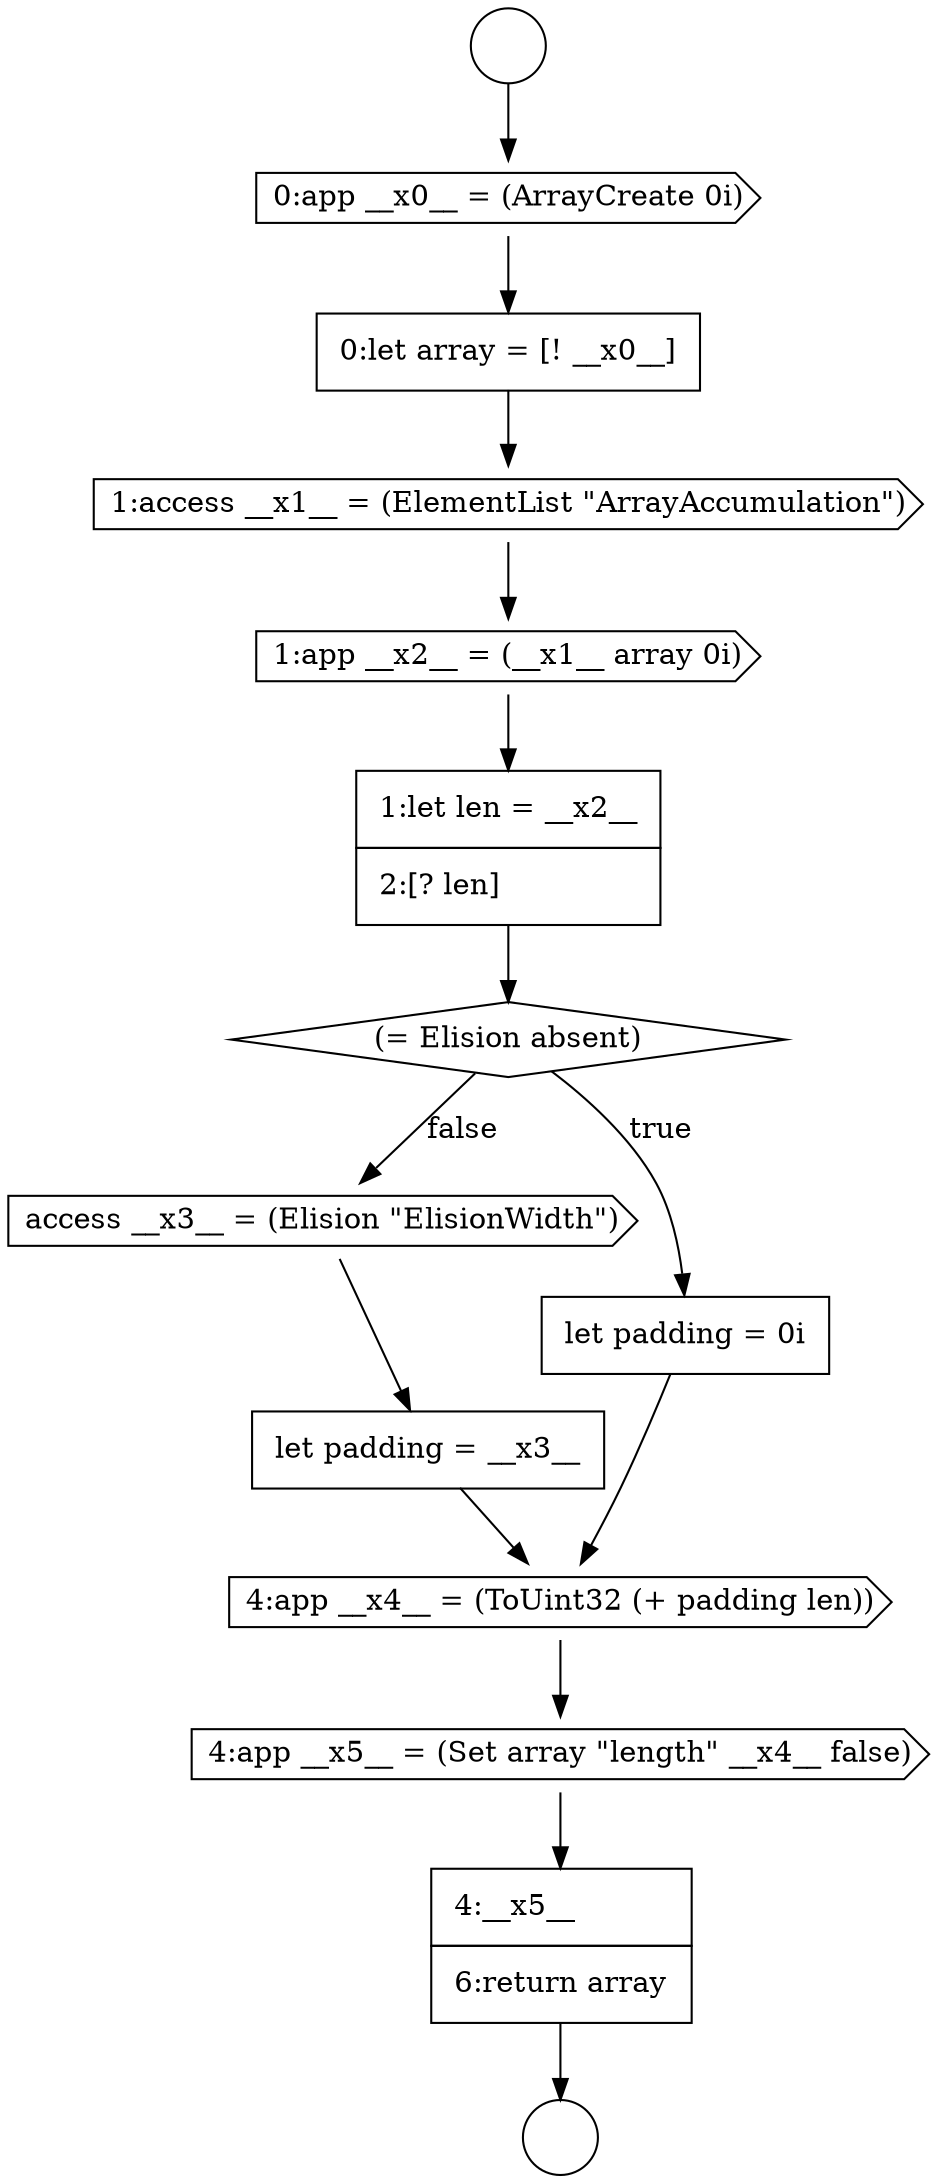 digraph {
  node3616 [shape=cds, label=<<font color="black">access __x3__ = (Elision &quot;ElisionWidth&quot;)</font>> color="black" fillcolor="white" style=filled]
  node3610 [shape=none, margin=0, label=<<font color="black">
    <table border="0" cellborder="1" cellspacing="0" cellpadding="10">
      <tr><td align="left">0:let array = [! __x0__]</td></tr>
    </table>
  </font>> color="black" fillcolor="white" style=filled]
  node3618 [shape=cds, label=<<font color="black">4:app __x4__ = (ToUint32 (+ padding len))</font>> color="black" fillcolor="white" style=filled]
  node3615 [shape=none, margin=0, label=<<font color="black">
    <table border="0" cellborder="1" cellspacing="0" cellpadding="10">
      <tr><td align="left">let padding = 0i</td></tr>
    </table>
  </font>> color="black" fillcolor="white" style=filled]
  node3611 [shape=cds, label=<<font color="black">1:access __x1__ = (ElementList &quot;ArrayAccumulation&quot;)</font>> color="black" fillcolor="white" style=filled]
  node3607 [shape=circle label=" " color="black" fillcolor="white" style=filled]
  node3609 [shape=cds, label=<<font color="black">0:app __x0__ = (ArrayCreate 0i)</font>> color="black" fillcolor="white" style=filled]
  node3619 [shape=cds, label=<<font color="black">4:app __x5__ = (Set array &quot;length&quot; __x4__ false)</font>> color="black" fillcolor="white" style=filled]
  node3614 [shape=diamond, label=<<font color="black">(= Elision absent)</font>> color="black" fillcolor="white" style=filled]
  node3608 [shape=circle label=" " color="black" fillcolor="white" style=filled]
  node3620 [shape=none, margin=0, label=<<font color="black">
    <table border="0" cellborder="1" cellspacing="0" cellpadding="10">
      <tr><td align="left">4:__x5__</td></tr>
      <tr><td align="left">6:return array</td></tr>
    </table>
  </font>> color="black" fillcolor="white" style=filled]
  node3613 [shape=none, margin=0, label=<<font color="black">
    <table border="0" cellborder="1" cellspacing="0" cellpadding="10">
      <tr><td align="left">1:let len = __x2__</td></tr>
      <tr><td align="left">2:[? len]</td></tr>
    </table>
  </font>> color="black" fillcolor="white" style=filled]
  node3617 [shape=none, margin=0, label=<<font color="black">
    <table border="0" cellborder="1" cellspacing="0" cellpadding="10">
      <tr><td align="left">let padding = __x3__</td></tr>
    </table>
  </font>> color="black" fillcolor="white" style=filled]
  node3612 [shape=cds, label=<<font color="black">1:app __x2__ = (__x1__ array 0i)</font>> color="black" fillcolor="white" style=filled]
  node3610 -> node3611 [ color="black"]
  node3607 -> node3609 [ color="black"]
  node3613 -> node3614 [ color="black"]
  node3609 -> node3610 [ color="black"]
  node3618 -> node3619 [ color="black"]
  node3617 -> node3618 [ color="black"]
  node3616 -> node3617 [ color="black"]
  node3615 -> node3618 [ color="black"]
  node3614 -> node3615 [label=<<font color="black">true</font>> color="black"]
  node3614 -> node3616 [label=<<font color="black">false</font>> color="black"]
  node3620 -> node3608 [ color="black"]
  node3612 -> node3613 [ color="black"]
  node3611 -> node3612 [ color="black"]
  node3619 -> node3620 [ color="black"]
}
